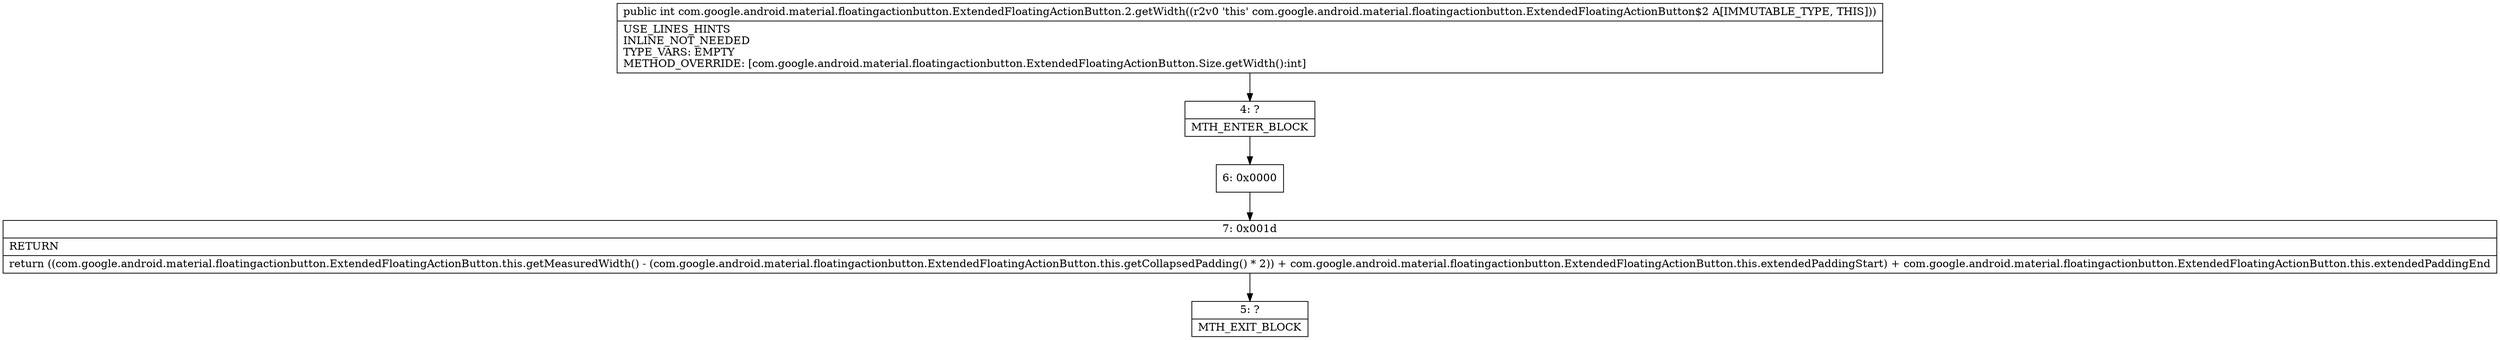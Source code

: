 digraph "CFG forcom.google.android.material.floatingactionbutton.ExtendedFloatingActionButton.2.getWidth()I" {
Node_4 [shape=record,label="{4\:\ ?|MTH_ENTER_BLOCK\l}"];
Node_6 [shape=record,label="{6\:\ 0x0000}"];
Node_7 [shape=record,label="{7\:\ 0x001d|RETURN\l|return ((com.google.android.material.floatingactionbutton.ExtendedFloatingActionButton.this.getMeasuredWidth() \- (com.google.android.material.floatingactionbutton.ExtendedFloatingActionButton.this.getCollapsedPadding() * 2)) + com.google.android.material.floatingactionbutton.ExtendedFloatingActionButton.this.extendedPaddingStart) + com.google.android.material.floatingactionbutton.ExtendedFloatingActionButton.this.extendedPaddingEnd\l}"];
Node_5 [shape=record,label="{5\:\ ?|MTH_EXIT_BLOCK\l}"];
MethodNode[shape=record,label="{public int com.google.android.material.floatingactionbutton.ExtendedFloatingActionButton.2.getWidth((r2v0 'this' com.google.android.material.floatingactionbutton.ExtendedFloatingActionButton$2 A[IMMUTABLE_TYPE, THIS]))  | USE_LINES_HINTS\lINLINE_NOT_NEEDED\lTYPE_VARS: EMPTY\lMETHOD_OVERRIDE: [com.google.android.material.floatingactionbutton.ExtendedFloatingActionButton.Size.getWidth():int]\l}"];
MethodNode -> Node_4;Node_4 -> Node_6;
Node_6 -> Node_7;
Node_7 -> Node_5;
}

